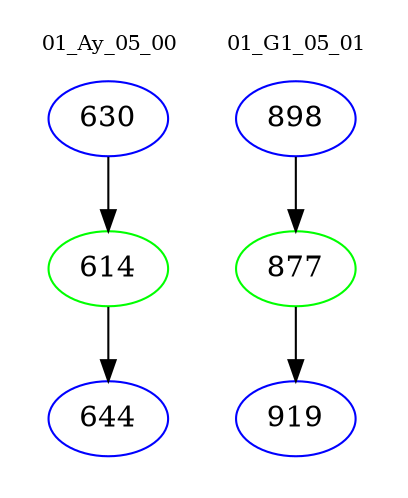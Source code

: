 digraph{
subgraph cluster_0 {
color = white
label = "01_Ay_05_00";
fontsize=10;
T0_630 [label="630", color="blue"]
T0_630 -> T0_614 [color="black"]
T0_614 [label="614", color="green"]
T0_614 -> T0_644 [color="black"]
T0_644 [label="644", color="blue"]
}
subgraph cluster_1 {
color = white
label = "01_G1_05_01";
fontsize=10;
T1_898 [label="898", color="blue"]
T1_898 -> T1_877 [color="black"]
T1_877 [label="877", color="green"]
T1_877 -> T1_919 [color="black"]
T1_919 [label="919", color="blue"]
}
}
